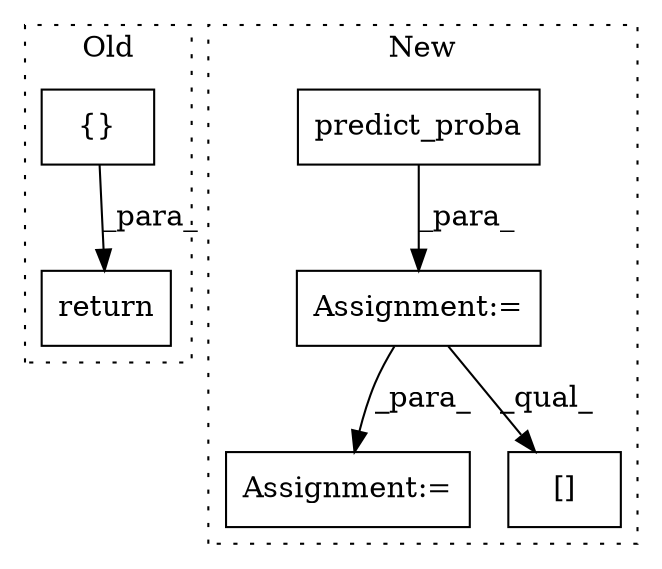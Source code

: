 digraph G {
subgraph cluster0 {
1 [label="{}" a="4" s="641,643" l="1,1" shape="box"];
6 [label="return" a="41" s="625" l="7" shape="box"];
label = "Old";
style="dotted";
}
subgraph cluster1 {
2 [label="predict_proba" a="32" s="2629,2644" l="14,1" shape="box"];
3 [label="Assignment:=" a="7" s="2739" l="1" shape="box"];
4 [label="[]" a="2" s="2753,2762" l="8,1" shape="box"];
5 [label="Assignment:=" a="7" s="2623" l="1" shape="box"];
label = "New";
style="dotted";
}
1 -> 6 [label="_para_"];
2 -> 5 [label="_para_"];
5 -> 4 [label="_qual_"];
5 -> 3 [label="_para_"];
}